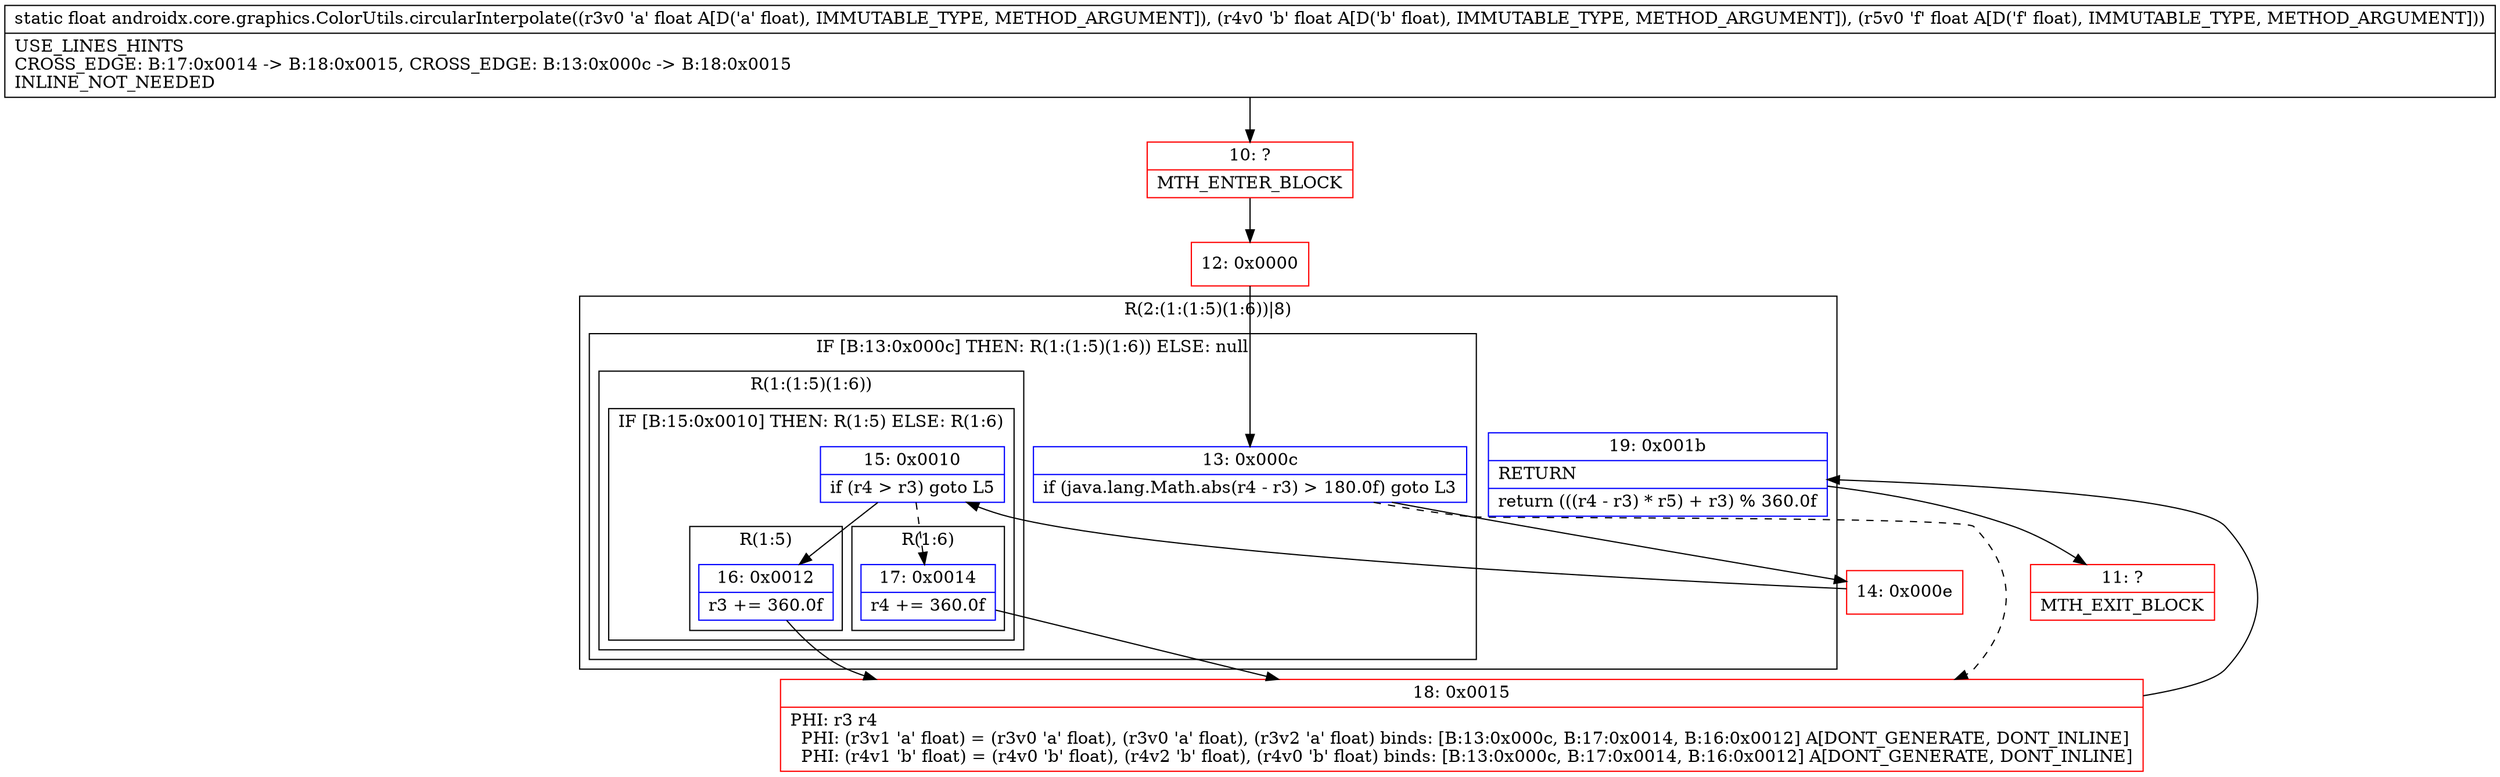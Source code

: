 digraph "CFG forandroidx.core.graphics.ColorUtils.circularInterpolate(FFF)F" {
subgraph cluster_Region_1028135339 {
label = "R(2:(1:(1:5)(1:6))|8)";
node [shape=record,color=blue];
subgraph cluster_IfRegion_77510538 {
label = "IF [B:13:0x000c] THEN: R(1:(1:5)(1:6)) ELSE: null";
node [shape=record,color=blue];
Node_13 [shape=record,label="{13\:\ 0x000c|if (java.lang.Math.abs(r4 \- r3) \> 180.0f) goto L3\l}"];
subgraph cluster_Region_998653115 {
label = "R(1:(1:5)(1:6))";
node [shape=record,color=blue];
subgraph cluster_IfRegion_2037222487 {
label = "IF [B:15:0x0010] THEN: R(1:5) ELSE: R(1:6)";
node [shape=record,color=blue];
Node_15 [shape=record,label="{15\:\ 0x0010|if (r4 \> r3) goto L5\l}"];
subgraph cluster_Region_76896144 {
label = "R(1:5)";
node [shape=record,color=blue];
Node_16 [shape=record,label="{16\:\ 0x0012|r3 += 360.0f\l}"];
}
subgraph cluster_Region_1967555183 {
label = "R(1:6)";
node [shape=record,color=blue];
Node_17 [shape=record,label="{17\:\ 0x0014|r4 += 360.0f\l}"];
}
}
}
}
Node_19 [shape=record,label="{19\:\ 0x001b|RETURN\l|return (((r4 \- r3) * r5) + r3) % 360.0f\l}"];
}
Node_10 [shape=record,color=red,label="{10\:\ ?|MTH_ENTER_BLOCK\l}"];
Node_12 [shape=record,color=red,label="{12\:\ 0x0000}"];
Node_14 [shape=record,color=red,label="{14\:\ 0x000e}"];
Node_18 [shape=record,color=red,label="{18\:\ 0x0015|PHI: r3 r4 \l  PHI: (r3v1 'a' float) = (r3v0 'a' float), (r3v0 'a' float), (r3v2 'a' float) binds: [B:13:0x000c, B:17:0x0014, B:16:0x0012] A[DONT_GENERATE, DONT_INLINE]\l  PHI: (r4v1 'b' float) = (r4v0 'b' float), (r4v2 'b' float), (r4v0 'b' float) binds: [B:13:0x000c, B:17:0x0014, B:16:0x0012] A[DONT_GENERATE, DONT_INLINE]\l}"];
Node_11 [shape=record,color=red,label="{11\:\ ?|MTH_EXIT_BLOCK\l}"];
MethodNode[shape=record,label="{static float androidx.core.graphics.ColorUtils.circularInterpolate((r3v0 'a' float A[D('a' float), IMMUTABLE_TYPE, METHOD_ARGUMENT]), (r4v0 'b' float A[D('b' float), IMMUTABLE_TYPE, METHOD_ARGUMENT]), (r5v0 'f' float A[D('f' float), IMMUTABLE_TYPE, METHOD_ARGUMENT]))  | USE_LINES_HINTS\lCROSS_EDGE: B:17:0x0014 \-\> B:18:0x0015, CROSS_EDGE: B:13:0x000c \-\> B:18:0x0015\lINLINE_NOT_NEEDED\l}"];
MethodNode -> Node_10;Node_13 -> Node_14;
Node_13 -> Node_18[style=dashed];
Node_15 -> Node_16;
Node_15 -> Node_17[style=dashed];
Node_16 -> Node_18;
Node_17 -> Node_18;
Node_19 -> Node_11;
Node_10 -> Node_12;
Node_12 -> Node_13;
Node_14 -> Node_15;
Node_18 -> Node_19;
}

